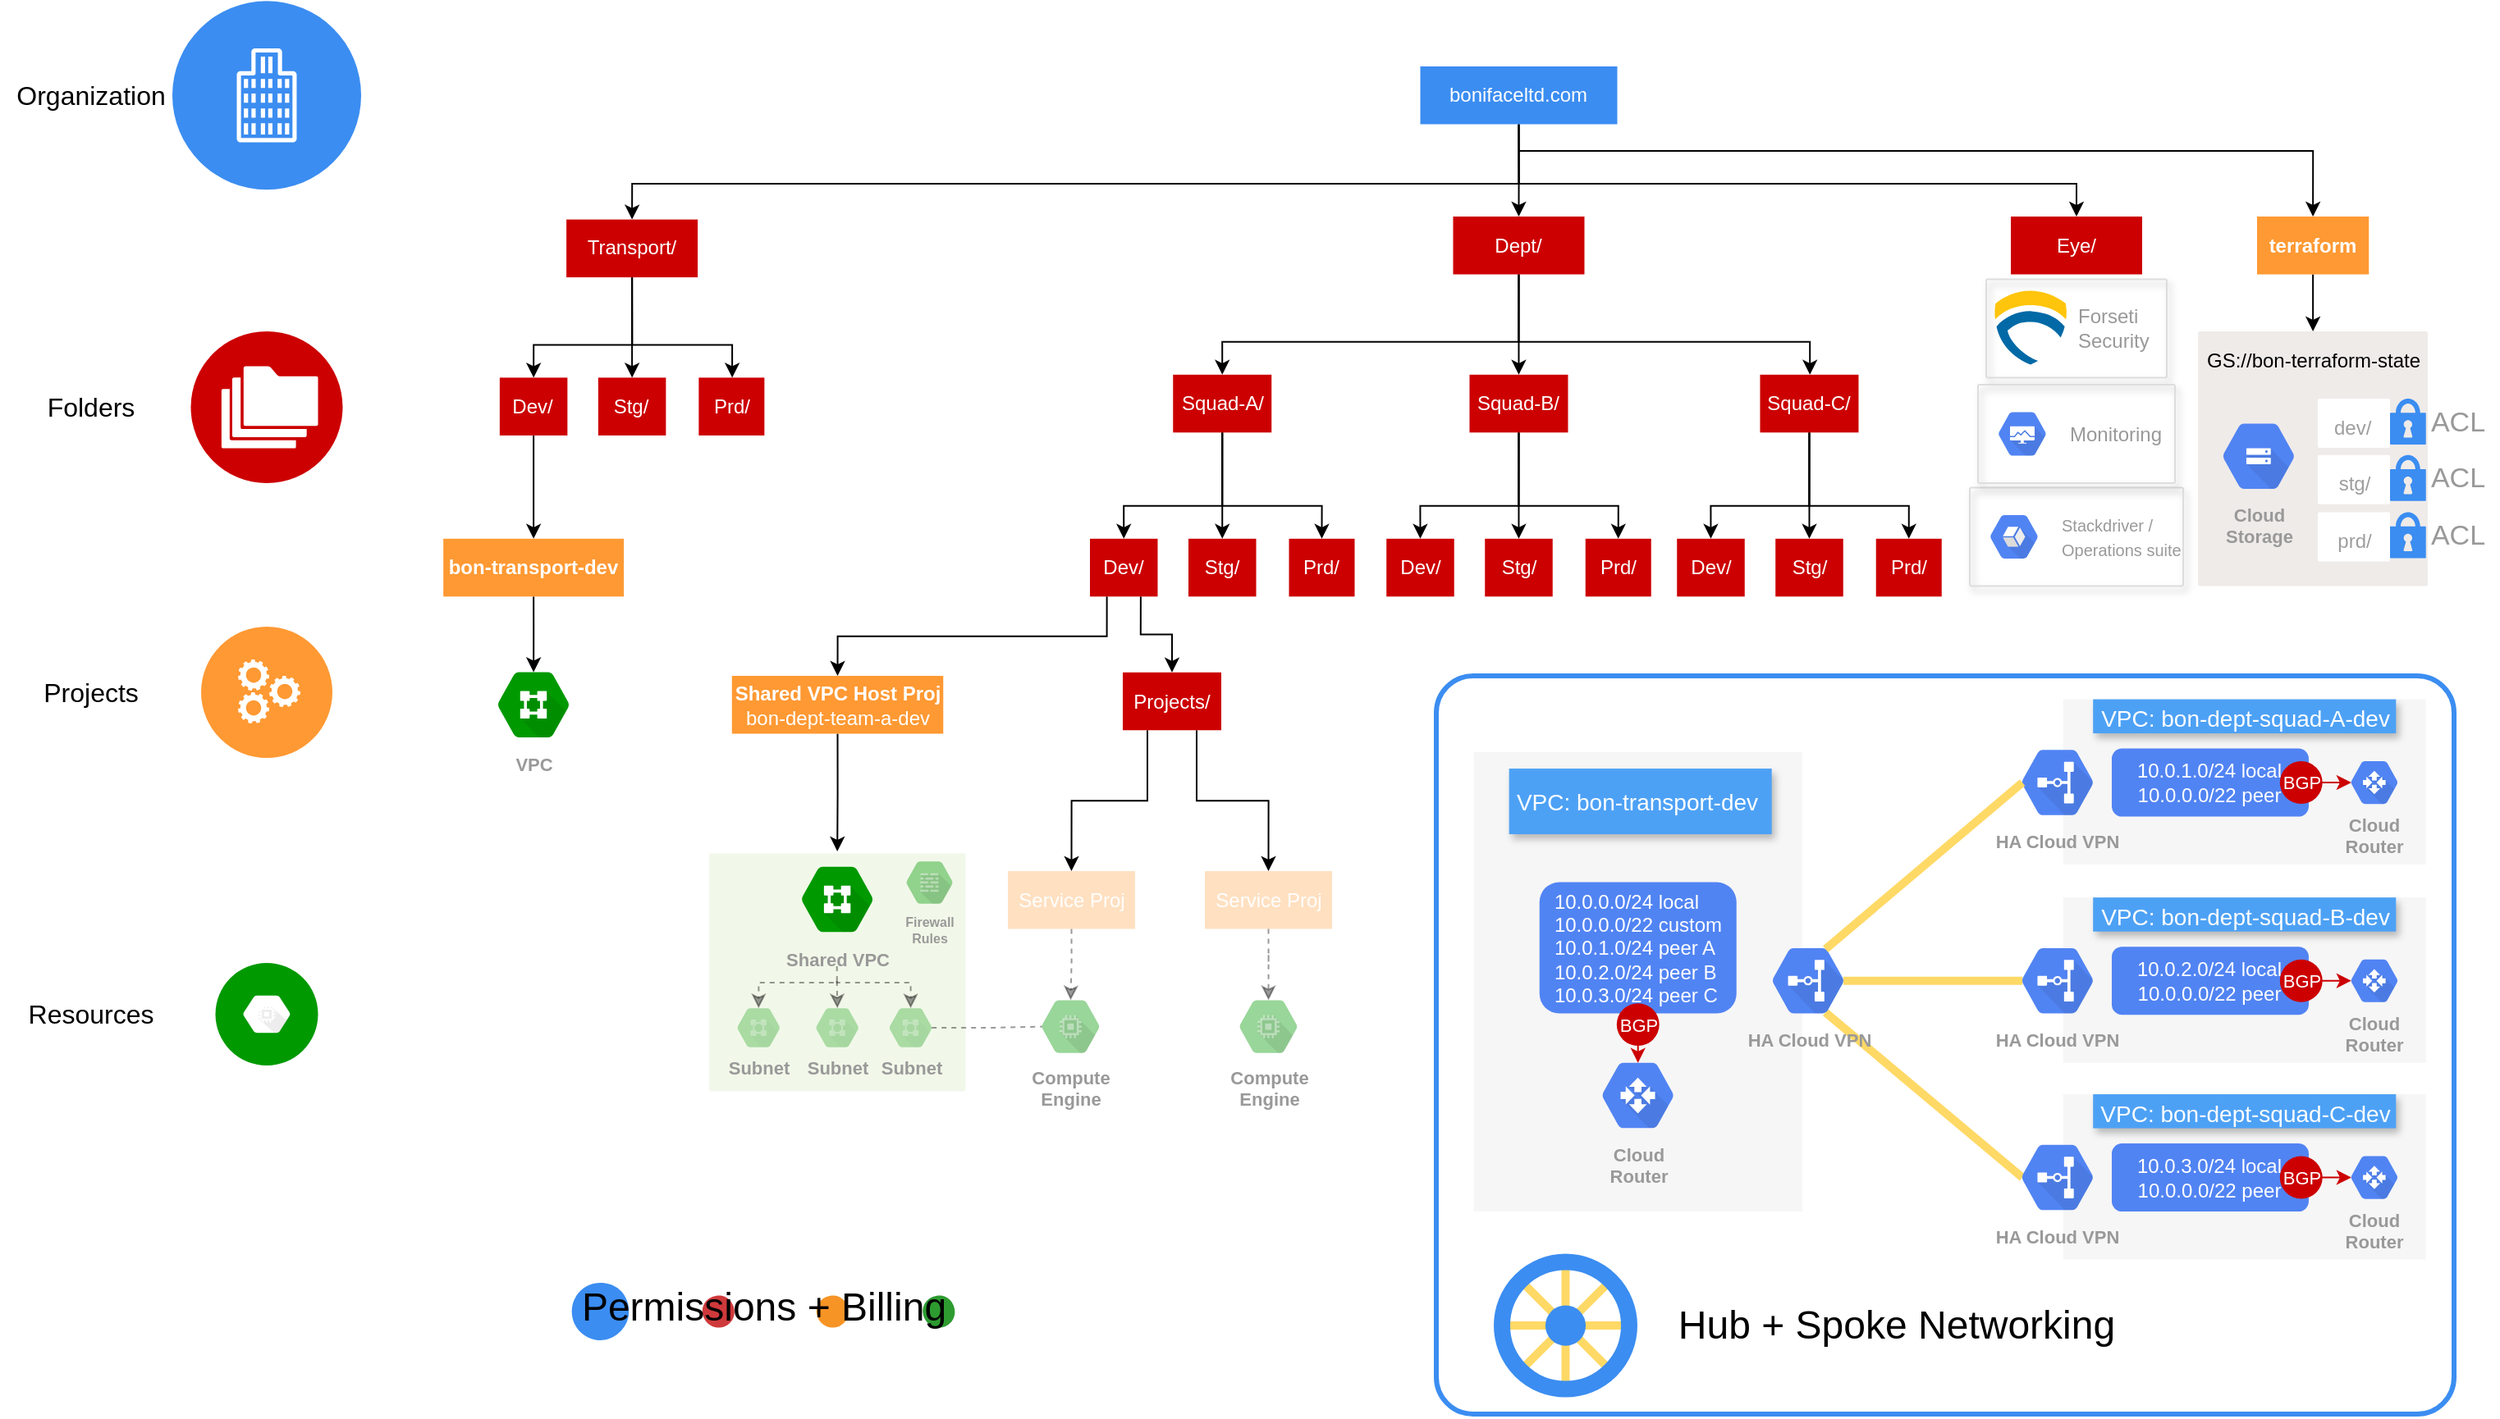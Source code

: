 <mxfile version="14.1.8" type="device"><diagram id="t97p5qLMOLUA0qNChydn" name="Page-1"><mxGraphModel dx="1558" dy="819" grid="1" gridSize="10" guides="1" tooltips="1" connect="1" arrows="1" fold="1" page="1" pageScale="1" pageWidth="827" pageHeight="1169" math="0" shadow="0"><root><mxCell id="0"/><mxCell id="1" parent="0"/><mxCell id="Z8hrF5kbdNVEq5rW-zbW-221" value="" style="rounded=1;whiteSpace=wrap;html=1;labelBackgroundColor=#ffffff;strokeColor=#3B8DF1;strokeWidth=3;fillColor=none;fontFamily=Helvetica;fontSize=11;fontColor=#FFFFFF;align=left;arcSize=5;" parent="1" vertex="1"><mxGeometry x="900" y="470" width="620" height="450" as="geometry"/></mxCell><mxCell id="Z8hrF5kbdNVEq5rW-zbW-1" value="" style="html=1;aspect=fixed;strokeColor=none;shadow=0;align=center;verticalAlign=top;shape=ellipse;fillColor=#CC0000;" parent="1" vertex="1"><mxGeometry x="141.25" y="260" width="92.5" height="92.5" as="geometry"/></mxCell><mxCell id="Z8hrF5kbdNVEq5rW-zbW-3" value="" style="html=1;aspect=fixed;strokeColor=none;shadow=0;align=center;verticalAlign=top;shape=mxgraph.gcp2.folders;fillColor=#FFFFFF;" parent="1" vertex="1"><mxGeometry x="159.93" y="281.25" width="58.82" height="50" as="geometry"/></mxCell><mxCell id="Z8hrF5kbdNVEq5rW-zbW-7" value="&lt;font style=&quot;font-size: 16px&quot;&gt;Organization&lt;/font&gt;" style="text;html=1;align=center;verticalAlign=middle;resizable=0;points=[];autosize=1;" parent="1" vertex="1"><mxGeometry x="25" y="106.1" width="110" height="20" as="geometry"/></mxCell><mxCell id="Z8hrF5kbdNVEq5rW-zbW-8" value="&lt;font style=&quot;font-size: 16px&quot;&gt;Folders&lt;/font&gt;" style="text;html=1;align=center;verticalAlign=middle;resizable=0;points=[];autosize=1;strokeWidth=4;" parent="1" vertex="1"><mxGeometry x="45" y="296.25" width="70" height="20" as="geometry"/></mxCell><mxCell id="Z8hrF5kbdNVEq5rW-zbW-10" value="&lt;font style=&quot;font-size: 16px&quot;&gt;Projects&lt;/font&gt;" style="text;html=1;align=center;verticalAlign=middle;resizable=0;points=[];autosize=1;" parent="1" vertex="1"><mxGeometry x="45" y="470" width="70" height="20" as="geometry"/></mxCell><mxCell id="Z8hrF5kbdNVEq5rW-zbW-11" value="&lt;font style=&quot;font-size: 16px&quot;&gt;Resources&lt;/font&gt;" style="text;html=1;align=center;verticalAlign=middle;resizable=0;points=[];autosize=1;" parent="1" vertex="1"><mxGeometry x="35" y="666.25" width="90" height="20" as="geometry"/></mxCell><mxCell id="Z8hrF5kbdNVEq5rW-zbW-12" value="" style="html=1;aspect=fixed;strokeColor=none;shadow=0;align=center;verticalAlign=top;fillColor=#3B8DF1;shape=ellipse" parent="1" vertex="1"><mxGeometry x="130" y="58.6" width="115" height="115" as="geometry"/></mxCell><mxCell id="Z8hrF5kbdNVEq5rW-zbW-13" value="" style="outlineConnect=0;fontColor=#232F3E;gradientColor=none;strokeColor=none;dashed=0;verticalLabelPosition=bottom;verticalAlign=top;align=center;html=1;fontSize=12;fontStyle=0;aspect=fixed;pointerEvents=1;shape=mxgraph.aws4.office_building;fillColor=#FFFFFF;strokeWidth=18;" parent="1" vertex="1"><mxGeometry x="169.13" y="87.45" width="36.73" height="57.3" as="geometry"/></mxCell><mxCell id="Z8hrF5kbdNVEq5rW-zbW-15" value="" style="html=1;aspect=fixed;strokeColor=none;shadow=0;align=center;verticalAlign=top;shape=ellipse;fillColor=#FF9933;" parent="1" vertex="1"><mxGeometry x="147.5" y="440" width="80" height="80" as="geometry"/></mxCell><mxCell id="Z8hrF5kbdNVEq5rW-zbW-16" value="" style="html=1;aspect=fixed;strokeColor=none;shadow=0;align=center;verticalAlign=top;shape=ellipse;fillColor=#009900;" parent="1" vertex="1"><mxGeometry x="156.25" y="645" width="62.5" height="62.5" as="geometry"/></mxCell><mxCell id="Z8hrF5kbdNVEq5rW-zbW-20" value="" style="group" parent="1" vertex="1" connectable="0"><mxGeometry x="170" y="460" width="38" height="39" as="geometry"/></mxCell><mxCell id="Z8hrF5kbdNVEq5rW-zbW-5" value="" style="html=1;aspect=fixed;strokeColor=none;shadow=0;align=center;verticalAlign=top;shape=mxgraph.gcp2.gear;fillColor=#FFFFFF;" parent="Z8hrF5kbdNVEq5rW-zbW-20" vertex="1"><mxGeometry width="19" height="19" as="geometry"/></mxCell><mxCell id="Z8hrF5kbdNVEq5rW-zbW-18" value="" style="html=1;aspect=fixed;strokeColor=none;shadow=0;align=center;verticalAlign=top;shape=mxgraph.gcp2.gear;fillColor=#FFFFFF;" parent="Z8hrF5kbdNVEq5rW-zbW-20" vertex="1"><mxGeometry y="20" width="19" height="19" as="geometry"/></mxCell><mxCell id="Z8hrF5kbdNVEq5rW-zbW-19" value="" style="html=1;aspect=fixed;strokeColor=none;shadow=0;align=center;verticalAlign=top;shape=mxgraph.gcp2.gear;fillColor=#FFFFFF;" parent="Z8hrF5kbdNVEq5rW-zbW-20" vertex="1"><mxGeometry x="19" y="10" width="19" height="19" as="geometry"/></mxCell><mxCell id="Z8hrF5kbdNVEq5rW-zbW-21" value="" style="html=1;strokeColor=none;verticalAlign=top;labelPosition=center;verticalLabelPosition=bottom;align=center;spacingTop=-6;fontSize=11;fontStyle=1;fontColor=#999999;shape=mxgraph.gcp2.hexIcon;prIcon=compute_engine;" parent="1" vertex="1"><mxGeometry x="165.67" y="659.5" width="43.66" height="33.5" as="geometry"/></mxCell><mxCell id="Z8hrF5kbdNVEq5rW-zbW-68" style="edgeStyle=orthogonalEdgeStyle;rounded=0;orthogonalLoop=1;jettySize=auto;html=1;exitX=0.5;exitY=1;exitDx=0;exitDy=0;entryX=0.5;entryY=0;entryDx=0;entryDy=0;" parent="1" source="Z8hrF5kbdNVEq5rW-zbW-23" target="Z8hrF5kbdNVEq5rW-zbW-25" edge="1"><mxGeometry relative="1" as="geometry"/></mxCell><mxCell id="Z8hrF5kbdNVEq5rW-zbW-69" style="edgeStyle=orthogonalEdgeStyle;rounded=0;orthogonalLoop=1;jettySize=auto;html=1;exitX=0.5;exitY=1;exitDx=0;exitDy=0;entryX=0.5;entryY=0;entryDx=0;entryDy=0;" parent="1" source="Z8hrF5kbdNVEq5rW-zbW-23" target="Z8hrF5kbdNVEq5rW-zbW-24" edge="1"><mxGeometry relative="1" as="geometry"><Array as="points"><mxPoint x="950" y="170"/><mxPoint x="410" y="170"/></Array></mxGeometry></mxCell><mxCell id="Z8hrF5kbdNVEq5rW-zbW-111" style="edgeStyle=orthogonalEdgeStyle;rounded=0;orthogonalLoop=1;jettySize=auto;html=1;exitX=0.5;exitY=1;exitDx=0;exitDy=0;endArrow=classic;endFill=1;fontSize=8;entryX=0.5;entryY=0;entryDx=0;entryDy=0;" parent="1" source="Z8hrF5kbdNVEq5rW-zbW-23" target="Z8hrF5kbdNVEq5rW-zbW-110" edge="1"><mxGeometry relative="1" as="geometry"><Array as="points"><mxPoint x="950" y="170"/><mxPoint x="1290" y="170"/></Array></mxGeometry></mxCell><mxCell id="Z8hrF5kbdNVEq5rW-zbW-23" value="&lt;font color=&quot;#ffffff&quot;&gt;bonifaceltd.com&lt;/font&gt;" style="rounded=0;whiteSpace=wrap;html=1;strokeWidth=18;strokeColor=none;fillColor=#3B8DF1;" parent="1" vertex="1"><mxGeometry x="890.25" y="98.48" width="120" height="35.25" as="geometry"/></mxCell><mxCell id="Z8hrF5kbdNVEq5rW-zbW-38" style="edgeStyle=orthogonalEdgeStyle;rounded=0;orthogonalLoop=1;jettySize=auto;html=1;exitX=0.5;exitY=1;exitDx=0;exitDy=0;entryX=0.5;entryY=0;entryDx=0;entryDy=0;" parent="1" source="Z8hrF5kbdNVEq5rW-zbW-24" target="Z8hrF5kbdNVEq5rW-zbW-28" edge="1"><mxGeometry relative="1" as="geometry"/></mxCell><mxCell id="Z8hrF5kbdNVEq5rW-zbW-39" style="edgeStyle=orthogonalEdgeStyle;rounded=0;orthogonalLoop=1;jettySize=auto;html=1;exitX=0.5;exitY=1;exitDx=0;exitDy=0;entryX=0.5;entryY=0;entryDx=0;entryDy=0;" parent="1" source="Z8hrF5kbdNVEq5rW-zbW-24" target="Z8hrF5kbdNVEq5rW-zbW-27" edge="1"><mxGeometry relative="1" as="geometry"><Array as="points"><mxPoint x="410.05" y="268.2"/><mxPoint x="350.05" y="268.2"/></Array></mxGeometry></mxCell><mxCell id="Z8hrF5kbdNVEq5rW-zbW-40" style="edgeStyle=orthogonalEdgeStyle;rounded=0;orthogonalLoop=1;jettySize=auto;html=1;exitX=0.5;exitY=1;exitDx=0;exitDy=0;" parent="1" source="Z8hrF5kbdNVEq5rW-zbW-24" target="Z8hrF5kbdNVEq5rW-zbW-29" edge="1"><mxGeometry relative="1" as="geometry"><Array as="points"><mxPoint x="410.05" y="268.2"/><mxPoint x="471.05" y="268.2"/></Array></mxGeometry></mxCell><mxCell id="Z8hrF5kbdNVEq5rW-zbW-24" value="&lt;font color=&quot;#ffffff&quot;&gt;Transport/&lt;/font&gt;" style="rounded=0;whiteSpace=wrap;html=1;strokeWidth=18;strokeColor=none;fillColor=#CC0000;" parent="1" vertex="1"><mxGeometry x="370.05" y="191.8" width="80" height="35.25" as="geometry"/></mxCell><mxCell id="Z8hrF5kbdNVEq5rW-zbW-65" style="edgeStyle=orthogonalEdgeStyle;rounded=0;orthogonalLoop=1;jettySize=auto;html=1;exitX=0.5;exitY=1;exitDx=0;exitDy=0;entryX=0.5;entryY=0;entryDx=0;entryDy=0;" parent="1" source="Z8hrF5kbdNVEq5rW-zbW-25" target="Z8hrF5kbdNVEq5rW-zbW-54" edge="1"><mxGeometry relative="1" as="geometry"/></mxCell><mxCell id="Z8hrF5kbdNVEq5rW-zbW-66" style="edgeStyle=orthogonalEdgeStyle;rounded=0;orthogonalLoop=1;jettySize=auto;html=1;exitX=0.5;exitY=1;exitDx=0;exitDy=0;entryX=0.5;entryY=0;entryDx=0;entryDy=0;" parent="1" source="Z8hrF5kbdNVEq5rW-zbW-25" target="Z8hrF5kbdNVEq5rW-zbW-31" edge="1"><mxGeometry relative="1" as="geometry"><Array as="points"><mxPoint x="950.62" y="266.4"/><mxPoint x="769.62" y="266.4"/></Array></mxGeometry></mxCell><mxCell id="Z8hrF5kbdNVEq5rW-zbW-67" style="edgeStyle=orthogonalEdgeStyle;rounded=0;orthogonalLoop=1;jettySize=auto;html=1;exitX=0.5;exitY=1;exitDx=0;exitDy=0;" parent="1" source="Z8hrF5kbdNVEq5rW-zbW-25" target="Z8hrF5kbdNVEq5rW-zbW-61" edge="1"><mxGeometry relative="1" as="geometry"><Array as="points"><mxPoint x="950.62" y="266.4"/><mxPoint x="1127.62" y="266.4"/></Array></mxGeometry></mxCell><mxCell id="Z8hrF5kbdNVEq5rW-zbW-25" value="&lt;font color=&quot;#ffffff&quot;&gt;Dept/&lt;/font&gt;" style="rounded=0;whiteSpace=wrap;html=1;strokeWidth=18;strokeColor=none;fillColor=#CC0000;" parent="1" vertex="1"><mxGeometry x="910.24" y="190.0" width="80" height="35.25" as="geometry"/></mxCell><mxCell id="Z8hrF5kbdNVEq5rW-zbW-109" style="edgeStyle=orthogonalEdgeStyle;rounded=0;orthogonalLoop=1;jettySize=auto;html=1;exitX=0.5;exitY=1;exitDx=0;exitDy=0;entryX=0.5;entryY=0;entryDx=0;entryDy=0;endArrow=classic;endFill=1;fontSize=8;" parent="1" source="Z8hrF5kbdNVEq5rW-zbW-27" target="Z8hrF5kbdNVEq5rW-zbW-108" edge="1"><mxGeometry relative="1" as="geometry"/></mxCell><mxCell id="Z8hrF5kbdNVEq5rW-zbW-27" value="&lt;font color=&quot;#ffffff&quot;&gt;Dev/&lt;/font&gt;" style="rounded=0;whiteSpace=wrap;html=1;strokeWidth=18;strokeColor=none;fillColor=#CC0000;" parent="1" vertex="1"><mxGeometry x="329.43" y="288.2" width="41.25" height="35.25" as="geometry"/></mxCell><mxCell id="Z8hrF5kbdNVEq5rW-zbW-28" value="&lt;font color=&quot;#ffffff&quot;&gt;Stg/&lt;/font&gt;" style="rounded=0;whiteSpace=wrap;html=1;strokeWidth=18;strokeColor=none;fillColor=#CC0000;" parent="1" vertex="1"><mxGeometry x="389.43" y="288.2" width="41.25" height="35.25" as="geometry"/></mxCell><mxCell id="Z8hrF5kbdNVEq5rW-zbW-29" value="&lt;font color=&quot;#ffffff&quot;&gt;Prd/&lt;/font&gt;" style="rounded=0;whiteSpace=wrap;html=1;strokeWidth=18;strokeColor=none;fillColor=#CC0000;" parent="1" vertex="1"><mxGeometry x="450.68" y="288.2" width="40" height="35.25" as="geometry"/></mxCell><mxCell id="Z8hrF5kbdNVEq5rW-zbW-41" style="edgeStyle=orthogonalEdgeStyle;rounded=0;orthogonalLoop=1;jettySize=auto;html=1;exitX=0.5;exitY=1;exitDx=0;exitDy=0;entryX=0.5;entryY=0;entryDx=0;entryDy=0;" parent="1" source="Z8hrF5kbdNVEq5rW-zbW-31" target="Z8hrF5kbdNVEq5rW-zbW-35" edge="1"><mxGeometry relative="1" as="geometry"/></mxCell><mxCell id="Z8hrF5kbdNVEq5rW-zbW-42" style="edgeStyle=orthogonalEdgeStyle;rounded=0;orthogonalLoop=1;jettySize=auto;html=1;exitX=0.5;exitY=1;exitDx=0;exitDy=0;entryX=0.5;entryY=0;entryDx=0;entryDy=0;" parent="1" source="Z8hrF5kbdNVEq5rW-zbW-31" target="Z8hrF5kbdNVEq5rW-zbW-34" edge="1"><mxGeometry relative="1" as="geometry"><Array as="points"><mxPoint x="769.62" y="366.4"/><mxPoint x="709.62" y="366.4"/></Array></mxGeometry></mxCell><mxCell id="Z8hrF5kbdNVEq5rW-zbW-43" style="edgeStyle=orthogonalEdgeStyle;rounded=0;orthogonalLoop=1;jettySize=auto;html=1;exitX=0.5;exitY=1;exitDx=0;exitDy=0;entryX=0.5;entryY=0;entryDx=0;entryDy=0;" parent="1" source="Z8hrF5kbdNVEq5rW-zbW-31" target="Z8hrF5kbdNVEq5rW-zbW-36" edge="1"><mxGeometry relative="1" as="geometry"><Array as="points"><mxPoint x="769.62" y="366.4"/><mxPoint x="830.62" y="366.4"/></Array></mxGeometry></mxCell><mxCell id="Z8hrF5kbdNVEq5rW-zbW-31" value="&lt;font color=&quot;#ffffff&quot;&gt;Squad-A/&lt;/font&gt;" style="rounded=0;whiteSpace=wrap;html=1;strokeWidth=18;strokeColor=none;fillColor=#CC0000;" parent="1" vertex="1"><mxGeometry x="739.62" y="286.4" width="60" height="35.25" as="geometry"/></mxCell><mxCell id="Z8hrF5kbdNVEq5rW-zbW-74" style="edgeStyle=orthogonalEdgeStyle;rounded=0;orthogonalLoop=1;jettySize=auto;html=1;exitX=0.25;exitY=1;exitDx=0;exitDy=0;entryX=0.5;entryY=0;entryDx=0;entryDy=0;" parent="1" source="Z8hrF5kbdNVEq5rW-zbW-34" target="Z8hrF5kbdNVEq5rW-zbW-72" edge="1"><mxGeometry relative="1" as="geometry"/></mxCell><mxCell id="Z8hrF5kbdNVEq5rW-zbW-76" style="edgeStyle=orthogonalEdgeStyle;rounded=0;orthogonalLoop=1;jettySize=auto;html=1;exitX=0.75;exitY=1;exitDx=0;exitDy=0;entryX=0.5;entryY=0;entryDx=0;entryDy=0;" parent="1" source="Z8hrF5kbdNVEq5rW-zbW-34" target="Z8hrF5kbdNVEq5rW-zbW-71" edge="1"><mxGeometry relative="1" as="geometry"/></mxCell><mxCell id="Z8hrF5kbdNVEq5rW-zbW-34" value="&lt;font color=&quot;#ffffff&quot;&gt;Dev/&lt;/font&gt;" style="rounded=0;whiteSpace=wrap;html=1;strokeWidth=18;strokeColor=none;fillColor=#CC0000;" parent="1" vertex="1"><mxGeometry x="689" y="386.4" width="41.25" height="35.25" as="geometry"/></mxCell><mxCell id="Z8hrF5kbdNVEq5rW-zbW-35" value="&lt;font color=&quot;#ffffff&quot;&gt;Stg/&lt;/font&gt;" style="rounded=0;whiteSpace=wrap;html=1;strokeWidth=18;strokeColor=none;fillColor=#CC0000;" parent="1" vertex="1"><mxGeometry x="749" y="386.4" width="41.25" height="35.25" as="geometry"/></mxCell><mxCell id="Z8hrF5kbdNVEq5rW-zbW-36" value="&lt;font color=&quot;#ffffff&quot;&gt;Prd/&lt;/font&gt;" style="rounded=0;whiteSpace=wrap;html=1;strokeWidth=18;strokeColor=none;fillColor=#CC0000;" parent="1" vertex="1"><mxGeometry x="810.25" y="386.4" width="40" height="35.25" as="geometry"/></mxCell><mxCell id="Z8hrF5kbdNVEq5rW-zbW-51" style="edgeStyle=orthogonalEdgeStyle;rounded=0;orthogonalLoop=1;jettySize=auto;html=1;exitX=0.5;exitY=1;exitDx=0;exitDy=0;entryX=0.5;entryY=0;entryDx=0;entryDy=0;" parent="1" source="Z8hrF5kbdNVEq5rW-zbW-54" target="Z8hrF5kbdNVEq5rW-zbW-56" edge="1"><mxGeometry relative="1" as="geometry"/></mxCell><mxCell id="Z8hrF5kbdNVEq5rW-zbW-52" style="edgeStyle=orthogonalEdgeStyle;rounded=0;orthogonalLoop=1;jettySize=auto;html=1;exitX=0.5;exitY=1;exitDx=0;exitDy=0;entryX=0.5;entryY=0;entryDx=0;entryDy=0;" parent="1" source="Z8hrF5kbdNVEq5rW-zbW-54" target="Z8hrF5kbdNVEq5rW-zbW-55" edge="1"><mxGeometry relative="1" as="geometry"><Array as="points"><mxPoint x="950.24" y="366.4"/><mxPoint x="890.24" y="366.4"/></Array></mxGeometry></mxCell><mxCell id="Z8hrF5kbdNVEq5rW-zbW-53" style="edgeStyle=orthogonalEdgeStyle;rounded=0;orthogonalLoop=1;jettySize=auto;html=1;exitX=0.5;exitY=1;exitDx=0;exitDy=0;entryX=0.5;entryY=0;entryDx=0;entryDy=0;" parent="1" source="Z8hrF5kbdNVEq5rW-zbW-54" target="Z8hrF5kbdNVEq5rW-zbW-57" edge="1"><mxGeometry relative="1" as="geometry"><Array as="points"><mxPoint x="950.24" y="366.4"/><mxPoint x="1011.24" y="366.4"/></Array></mxGeometry></mxCell><mxCell id="Z8hrF5kbdNVEq5rW-zbW-54" value="&lt;font color=&quot;#ffffff&quot;&gt;Squad-B/&lt;/font&gt;" style="rounded=0;whiteSpace=wrap;html=1;strokeWidth=18;strokeColor=none;fillColor=#CC0000;" parent="1" vertex="1"><mxGeometry x="920.24" y="286.4" width="60" height="35.25" as="geometry"/></mxCell><mxCell id="Z8hrF5kbdNVEq5rW-zbW-55" value="&lt;font color=&quot;#ffffff&quot;&gt;Dev/&lt;/font&gt;" style="rounded=0;whiteSpace=wrap;html=1;strokeWidth=18;strokeColor=none;fillColor=#CC0000;" parent="1" vertex="1"><mxGeometry x="869.62" y="386.4" width="41.25" height="35.25" as="geometry"/></mxCell><mxCell id="Z8hrF5kbdNVEq5rW-zbW-56" value="&lt;font color=&quot;#ffffff&quot;&gt;Stg/&lt;/font&gt;" style="rounded=0;whiteSpace=wrap;html=1;strokeWidth=18;strokeColor=none;fillColor=#CC0000;" parent="1" vertex="1"><mxGeometry x="929.62" y="386.4" width="41.25" height="35.25" as="geometry"/></mxCell><mxCell id="Z8hrF5kbdNVEq5rW-zbW-57" value="&lt;font color=&quot;#ffffff&quot;&gt;Prd/&lt;/font&gt;" style="rounded=0;whiteSpace=wrap;html=1;strokeWidth=18;strokeColor=none;fillColor=#CC0000;" parent="1" vertex="1"><mxGeometry x="990.87" y="386.4" width="40" height="35.25" as="geometry"/></mxCell><mxCell id="Z8hrF5kbdNVEq5rW-zbW-58" style="edgeStyle=orthogonalEdgeStyle;rounded=0;orthogonalLoop=1;jettySize=auto;html=1;exitX=0.5;exitY=1;exitDx=0;exitDy=0;entryX=0.5;entryY=0;entryDx=0;entryDy=0;" parent="1" source="Z8hrF5kbdNVEq5rW-zbW-61" target="Z8hrF5kbdNVEq5rW-zbW-63" edge="1"><mxGeometry relative="1" as="geometry"/></mxCell><mxCell id="Z8hrF5kbdNVEq5rW-zbW-59" style="edgeStyle=orthogonalEdgeStyle;rounded=0;orthogonalLoop=1;jettySize=auto;html=1;exitX=0.5;exitY=1;exitDx=0;exitDy=0;entryX=0.5;entryY=0;entryDx=0;entryDy=0;" parent="1" source="Z8hrF5kbdNVEq5rW-zbW-61" target="Z8hrF5kbdNVEq5rW-zbW-62" edge="1"><mxGeometry relative="1" as="geometry"><Array as="points"><mxPoint x="1127.24" y="366.4"/><mxPoint x="1067.24" y="366.4"/></Array></mxGeometry></mxCell><mxCell id="Z8hrF5kbdNVEq5rW-zbW-60" style="edgeStyle=orthogonalEdgeStyle;rounded=0;orthogonalLoop=1;jettySize=auto;html=1;exitX=0.5;exitY=1;exitDx=0;exitDy=0;entryX=0.5;entryY=0;entryDx=0;entryDy=0;" parent="1" source="Z8hrF5kbdNVEq5rW-zbW-61" target="Z8hrF5kbdNVEq5rW-zbW-64" edge="1"><mxGeometry relative="1" as="geometry"><Array as="points"><mxPoint x="1127.24" y="366.4"/><mxPoint x="1188.24" y="366.4"/></Array></mxGeometry></mxCell><mxCell id="Z8hrF5kbdNVEq5rW-zbW-61" value="&lt;font color=&quot;#ffffff&quot;&gt;Squad-C/&lt;/font&gt;" style="rounded=0;whiteSpace=wrap;html=1;strokeWidth=18;strokeColor=none;fillColor=#CC0000;" parent="1" vertex="1"><mxGeometry x="1097.24" y="286.4" width="60" height="35.25" as="geometry"/></mxCell><mxCell id="Z8hrF5kbdNVEq5rW-zbW-62" value="&lt;font color=&quot;#ffffff&quot;&gt;Dev/&lt;/font&gt;" style="rounded=0;whiteSpace=wrap;html=1;strokeWidth=18;strokeColor=none;fillColor=#CC0000;" parent="1" vertex="1"><mxGeometry x="1046.62" y="386.4" width="41.25" height="35.25" as="geometry"/></mxCell><mxCell id="Z8hrF5kbdNVEq5rW-zbW-63" value="&lt;font color=&quot;#ffffff&quot;&gt;Stg/&lt;/font&gt;" style="rounded=0;whiteSpace=wrap;html=1;strokeWidth=18;strokeColor=none;fillColor=#CC0000;" parent="1" vertex="1"><mxGeometry x="1106.62" y="386.4" width="41.25" height="35.25" as="geometry"/></mxCell><mxCell id="Z8hrF5kbdNVEq5rW-zbW-64" value="&lt;font color=&quot;#ffffff&quot;&gt;Prd/&lt;/font&gt;" style="rounded=0;whiteSpace=wrap;html=1;strokeWidth=18;strokeColor=none;fillColor=#CC0000;" parent="1" vertex="1"><mxGeometry x="1167.87" y="386.4" width="40" height="35.25" as="geometry"/></mxCell><mxCell id="Z8hrF5kbdNVEq5rW-zbW-79" style="edgeStyle=orthogonalEdgeStyle;rounded=0;orthogonalLoop=1;jettySize=auto;html=1;exitX=0.25;exitY=1;exitDx=0;exitDy=0;entryX=0.5;entryY=0;entryDx=0;entryDy=0;" parent="1" source="Z8hrF5kbdNVEq5rW-zbW-71" target="Z8hrF5kbdNVEq5rW-zbW-77" edge="1"><mxGeometry relative="1" as="geometry"/></mxCell><mxCell id="Z8hrF5kbdNVEq5rW-zbW-80" style="edgeStyle=orthogonalEdgeStyle;rounded=0;orthogonalLoop=1;jettySize=auto;html=1;exitX=0.75;exitY=1;exitDx=0;exitDy=0;entryX=0.5;entryY=0;entryDx=0;entryDy=0;" parent="1" source="Z8hrF5kbdNVEq5rW-zbW-71" target="Z8hrF5kbdNVEq5rW-zbW-78" edge="1"><mxGeometry relative="1" as="geometry"/></mxCell><mxCell id="Z8hrF5kbdNVEq5rW-zbW-71" value="&lt;font color=&quot;#ffffff&quot;&gt;Projects/&lt;/font&gt;" style="rounded=0;whiteSpace=wrap;html=1;strokeWidth=18;strokeColor=none;fillColor=#CC0000;" parent="1" vertex="1"><mxGeometry x="709" y="467.88" width="60" height="35.25" as="geometry"/></mxCell><mxCell id="Z8hrF5kbdNVEq5rW-zbW-94" style="edgeStyle=orthogonalEdgeStyle;rounded=0;orthogonalLoop=1;jettySize=auto;html=1;exitX=0.5;exitY=1;exitDx=0;exitDy=0;" parent="1" source="Z8hrF5kbdNVEq5rW-zbW-72" target="Z8hrF5kbdNVEq5rW-zbW-82" edge="1"><mxGeometry relative="1" as="geometry"><mxPoint x="535" y="550" as="targetPoint"/></mxGeometry></mxCell><mxCell id="Z8hrF5kbdNVEq5rW-zbW-72" value="&lt;font color=&quot;#ffffff&quot;&gt;&lt;b&gt;Shared VPC Host Proj&lt;br&gt;&lt;/b&gt;bon-dept-team-a-dev&lt;/font&gt;" style="rounded=0;whiteSpace=wrap;html=1;strokeWidth=18;strokeColor=none;fillColor=#FF9933;" parent="1" vertex="1"><mxGeometry x="470.88" y="470" width="128.75" height="35.25" as="geometry"/></mxCell><mxCell id="Z8hrF5kbdNVEq5rW-zbW-104" style="edgeStyle=orthogonalEdgeStyle;rounded=0;orthogonalLoop=1;jettySize=auto;html=1;exitX=0.5;exitY=1;exitDx=0;exitDy=0;entryX=0.5;entryY=0.16;entryDx=0;entryDy=0;entryPerimeter=0;fontSize=8;opacity=40;dashed=1;" parent="1" source="Z8hrF5kbdNVEq5rW-zbW-77" target="Z8hrF5kbdNVEq5rW-zbW-102" edge="1"><mxGeometry relative="1" as="geometry"/></mxCell><mxCell id="Z8hrF5kbdNVEq5rW-zbW-77" value="&lt;font color=&quot;#ffffff&quot;&gt;Service Proj&lt;br&gt;&lt;/font&gt;" style="rounded=0;whiteSpace=wrap;html=1;strokeWidth=18;strokeColor=none;fillColor=#FF9933;fillOpacity=30;" parent="1" vertex="1"><mxGeometry x="639" y="589" width="77.5" height="35.25" as="geometry"/></mxCell><mxCell id="Z8hrF5kbdNVEq5rW-zbW-106" style="edgeStyle=orthogonalEdgeStyle;rounded=0;orthogonalLoop=1;jettySize=auto;html=1;exitX=0.5;exitY=1;exitDx=0;exitDy=0;entryX=0.5;entryY=0.16;entryDx=0;entryDy=0;entryPerimeter=0;endArrow=classic;endFill=1;fontSize=8;opacity=40;dashed=1;" parent="1" source="Z8hrF5kbdNVEq5rW-zbW-78" target="Z8hrF5kbdNVEq5rW-zbW-105" edge="1"><mxGeometry relative="1" as="geometry"/></mxCell><mxCell id="Z8hrF5kbdNVEq5rW-zbW-78" value="&lt;font color=&quot;#ffffff&quot;&gt;Service Proj&lt;/font&gt;" style="rounded=0;whiteSpace=wrap;html=1;strokeWidth=18;strokeColor=none;fillColor=#FF9933;fillOpacity=30;" parent="1" vertex="1"><mxGeometry x="759" y="589" width="77.5" height="35.25" as="geometry"/></mxCell><mxCell id="Z8hrF5kbdNVEq5rW-zbW-101" value="" style="group;fontStyle=4" parent="1" vertex="1" connectable="0"><mxGeometry x="457" y="577" width="156.24" height="146.25" as="geometry"/></mxCell><mxCell id="Z8hrF5kbdNVEq5rW-zbW-91" value="&lt;span style=&quot;color: rgba(0 , 0 , 0 , 0) ; font-family: monospace ; font-size: 0px&quot;&gt;%3CmxGraphModel%3E%3Croot%3E%3CmxCell%20id%3D%220%22%2F%3E%3CmxCell%20id%3D%221%22%20parent%3D%220%22%2F%3E%3CmxCell%20id%3D%222%22%20value%3D%22Cloud%26%2310%3BRouter%22%20style%3D%22html%3D1%3BstrokeColor%3Dnone%3BverticalAlign%3Dtop%3BlabelPosition%3Dcenter%3BverticalLabelPosition%3Dbottom%3Balign%3Dcenter%3BspacingTop%3D-6%3BfontSize%3D8%3BfontStyle%3D1%3BfontColor%3D%23999999%3Bshape%3Dmxgraph.gcp2.hexIcon%3BprIcon%3Dcloud_router%3BfontFamily%3DHelvetica%3BfillColor%3D%23009900%3B%22%20vertex%3D%221%22%20parent%3D%221%22%3E%3CmxGeometry%20x%3D%22456%22%20y%3D%22578.25%22%20width%3D%2246.12%22%20height%3D%2240.88%22%20as%3D%22geometry%22%2F%3E%3C%2FmxCell%3E%3C%2Froot%3E%3C%2FmxGraphModel%3E&lt;/span&gt;&lt;span style=&quot;color: rgba(0 , 0 , 0 , 0) ; font-family: monospace ; font-size: 0px&quot;&gt;%3CmxGraphModel%3E%3Croot%3E%3CmxCell%20id%3D%220%22%2F%3E%3CmxCell%20id%3D%221%22%20parent%3D%220%22%2F%3E%3CmxCell%20id%3D%222%22%20value%3D%22Cloud%26%2310%3BRouter%22%20style%3D%22html%3D1%3BstrokeColor%3Dnone%3BverticalAlign%3Dtop%3BlabelPosition%3Dcenter%3BverticalLabelPosition%3Dbottom%3Balign%3Dcenter%3BspacingTop%3D-6%3BfontSize%3D8%3BfontStyle%3D1%3BfontColor%3D%23999999%3Bshape%3Dmxgraph.gcp2.hexIcon%3BprIcon%3Dcloud_router%3BfontFamily%3DHelvetica%3BfillColor%3D%23009900%3B%22%20vertex%3D%221%22%20parent%3D%221%22%3E%3CmxGeometry%20x%3D%22456%22%20y%3D%22578.25%22%20width%3D%2246.12%22%20height%3D%2240.88%22%20as%3D%22geometry%22%2F%3E%3C%2FmxCell%3E%3C%2Froot%3E%3C%2FmxGraphModel%3E&lt;/span&gt;" style="points=[[0,0,0],[0.25,0,0],[0.5,0,0],[0.75,0,0],[1,0,0],[1,0.25,0],[1,0.5,0],[1,0.75,0],[1,1,0],[0.75,1,0],[0.5,1,0],[0.25,1,0],[0,1,0],[0,0.75,0],[0,0.5,0],[0,0.25,0]];rounded=1;absoluteArcSize=1;arcSize=2;html=1;strokeColor=none;gradientColor=none;shadow=0;dashed=0;fontSize=12;fontColor=#9E9E9E;align=left;verticalAlign=top;spacing=10;spacingTop=-4;fillColor=#F1F8E9;fontStyle=0;container=0;" parent="Z8hrF5kbdNVEq5rW-zbW-101" vertex="1"><mxGeometry y="1.25" width="156.24" height="145" as="geometry"/></mxCell><mxCell id="Z8hrF5kbdNVEq5rW-zbW-88" style="edgeStyle=orthogonalEdgeStyle;rounded=0;orthogonalLoop=1;jettySize=auto;html=1;entryX=0.5;entryY=0.16;entryDx=0;entryDy=0;entryPerimeter=0;opacity=40;fontStyle=0;dashed=1;" parent="Z8hrF5kbdNVEq5rW-zbW-101" target="Z8hrF5kbdNVEq5rW-zbW-85" edge="1"><mxGeometry as="geometry"><mxPoint x="77.86" y="70" as="sourcePoint"/><Array as="points"><mxPoint x="77.86" y="80"/><mxPoint x="29.86" y="80"/></Array></mxGeometry></mxCell><mxCell id="Z8hrF5kbdNVEq5rW-zbW-89" style="edgeStyle=orthogonalEdgeStyle;rounded=0;orthogonalLoop=1;jettySize=auto;html=1;entryX=0.5;entryY=0.16;entryDx=0;entryDy=0;entryPerimeter=0;opacity=40;fontStyle=0;dashed=1;" parent="Z8hrF5kbdNVEq5rW-zbW-101" target="Z8hrF5kbdNVEq5rW-zbW-86" edge="1"><mxGeometry as="geometry"><mxPoint x="77.86" y="79" as="sourcePoint"/></mxGeometry></mxCell><mxCell id="Z8hrF5kbdNVEq5rW-zbW-90" style="edgeStyle=orthogonalEdgeStyle;rounded=0;orthogonalLoop=1;jettySize=auto;html=1;entryX=0.5;entryY=0.16;entryDx=0;entryDy=0;entryPerimeter=0;opacity=40;fontStyle=0;dashed=1;" parent="Z8hrF5kbdNVEq5rW-zbW-101" target="Z8hrF5kbdNVEq5rW-zbW-87" edge="1"><mxGeometry as="geometry"><mxPoint x="77.86" y="79" as="sourcePoint"/><Array as="points"><mxPoint x="78" y="80"/><mxPoint x="123" y="80"/></Array></mxGeometry></mxCell><mxCell id="Z8hrF5kbdNVEq5rW-zbW-82" value="Shared VPC" style="html=1;strokeColor=none;verticalAlign=top;labelPosition=center;verticalLabelPosition=bottom;align=center;spacingTop=-6;fontSize=11;fontStyle=1;fontColor=#999999;shape=mxgraph.gcp2.hexIcon;prIcon=virtual_private_cloud;fillColor=#009900;container=0;" parent="Z8hrF5kbdNVEq5rW-zbW-101" vertex="1"><mxGeometry x="45.12" width="66" height="58.5" as="geometry"/></mxCell><mxCell id="Z8hrF5kbdNVEq5rW-zbW-85" value="Subnet" style="html=1;strokeColor=none;verticalAlign=top;labelPosition=center;verticalLabelPosition=bottom;align=center;spacingTop=-6;fontSize=11;fontStyle=1;fontColor=#999999;shape=mxgraph.gcp2.hexIcon;prIcon=virtual_private_cloud;fillColor=#009900;fillOpacity=30;container=0;" parent="Z8hrF5kbdNVEq5rW-zbW-101" vertex="1"><mxGeometry x="10.48" y="90.09" width="39.38" height="34.91" as="geometry"/></mxCell><mxCell id="Z8hrF5kbdNVEq5rW-zbW-86" value="Subnet" style="html=1;strokeColor=none;verticalAlign=top;labelPosition=center;verticalLabelPosition=bottom;align=center;spacingTop=-6;fontSize=11;fontStyle=1;fontColor=#999999;shape=mxgraph.gcp2.hexIcon;prIcon=virtual_private_cloud;fillColor=#009900;fillOpacity=30;container=0;" parent="Z8hrF5kbdNVEq5rW-zbW-101" vertex="1"><mxGeometry x="58.43" y="90.09" width="39.38" height="34.91" as="geometry"/></mxCell><mxCell id="Z8hrF5kbdNVEq5rW-zbW-87" value="Subnet" style="html=1;strokeColor=none;verticalAlign=top;labelPosition=center;verticalLabelPosition=bottom;align=center;spacingTop=-6;fontSize=11;fontStyle=1;fontColor=#999999;shape=mxgraph.gcp2.hexIcon;prIcon=virtual_private_cloud;fillColor=#009900;fillOpacity=30;container=0;" parent="Z8hrF5kbdNVEq5rW-zbW-101" vertex="1"><mxGeometry x="103.11" y="90.09" width="39.38" height="34.91" as="geometry"/></mxCell><mxCell id="Z8hrF5kbdNVEq5rW-zbW-100" value="Firewall&lt;br style=&quot;font-size: 8px;&quot;&gt;Rules" style="html=1;strokeColor=none;verticalAlign=top;labelPosition=center;verticalLabelPosition=bottom;align=center;spacingTop=-6;fontSize=8;fontStyle=1;fontColor=#999999;shape=mxgraph.gcp2.hexIcon;prIcon=cloud_firewall_rules;fillColor=#009900;opacity=40;container=0;" parent="Z8hrF5kbdNVEq5rW-zbW-101" vertex="1"><mxGeometry x="112.86" width="42.87" height="38" as="geometry"/></mxCell><mxCell id="Z8hrF5kbdNVEq5rW-zbW-102" value="Compute&#10;Engine" style="html=1;strokeColor=none;verticalAlign=top;labelPosition=center;verticalLabelPosition=bottom;align=center;spacingTop=-6;fontSize=11;fontStyle=1;fontColor=#999999;shape=mxgraph.gcp2.hexIcon;prIcon=compute_engine;opacity=40;fillColor=#009900;" parent="1" vertex="1"><mxGeometry x="650.5" y="660.12" width="53.45" height="47.38" as="geometry"/></mxCell><mxCell id="Z8hrF5kbdNVEq5rW-zbW-103" style="edgeStyle=orthogonalEdgeStyle;rounded=0;orthogonalLoop=1;jettySize=auto;html=1;entryX=0.175;entryY=0.5;entryDx=0;entryDy=0;entryPerimeter=0;fontSize=8;opacity=40;endArrow=none;endFill=0;exitX=0.825;exitY=0.5;exitDx=0;exitDy=0;exitPerimeter=0;fontStyle=4;dashed=1;" parent="1" source="Z8hrF5kbdNVEq5rW-zbW-87" target="Z8hrF5kbdNVEq5rW-zbW-102" edge="1"><mxGeometry relative="1" as="geometry"><mxPoint x="579" y="690" as="sourcePoint"/><Array as="points"><mxPoint x="629" y="685"/></Array></mxGeometry></mxCell><mxCell id="Z8hrF5kbdNVEq5rW-zbW-105" value="Compute&#10;Engine" style="html=1;strokeColor=none;verticalAlign=top;labelPosition=center;verticalLabelPosition=bottom;align=center;spacingTop=-6;fontSize=11;fontStyle=1;fontColor=#999999;shape=mxgraph.gcp2.hexIcon;prIcon=compute_engine;opacity=40;fillColor=#009900;" parent="1" vertex="1"><mxGeometry x="771.03" y="660.12" width="53.45" height="47.38" as="geometry"/></mxCell><mxCell id="Z8hrF5kbdNVEq5rW-zbW-135" style="edgeStyle=orthogonalEdgeStyle;curved=1;rounded=0;orthogonalLoop=1;jettySize=auto;html=1;exitX=0.5;exitY=1;exitDx=0;exitDy=0;entryX=0.5;entryY=0.16;entryDx=0;entryDy=0;entryPerimeter=0;endArrow=classic;endFill=1;fontFamily=Helvetica;fontSize=8;fontColor=#999999;" parent="1" source="Z8hrF5kbdNVEq5rW-zbW-108" target="Z8hrF5kbdNVEq5rW-zbW-129" edge="1"><mxGeometry relative="1" as="geometry"><mxPoint x="350" y="451" as="targetPoint"/></mxGeometry></mxCell><mxCell id="Z8hrF5kbdNVEq5rW-zbW-108" value="&lt;font color=&quot;#ffffff&quot;&gt;&lt;b&gt;bon-transport-dev&lt;/b&gt;&lt;/font&gt;" style="rounded=0;whiteSpace=wrap;html=1;strokeWidth=18;strokeColor=none;fillColor=#FF9933;" parent="1" vertex="1"><mxGeometry x="295.09" y="386.4" width="109.94" height="35.25" as="geometry"/></mxCell><mxCell id="Z8hrF5kbdNVEq5rW-zbW-110" value="&lt;font color=&quot;#ffffff&quot;&gt;Eye/&lt;/font&gt;" style="rounded=0;whiteSpace=wrap;html=1;strokeWidth=18;strokeColor=none;fillColor=#CC0000;" parent="1" vertex="1"><mxGeometry x="1250" y="190.0" width="80" height="35.25" as="geometry"/></mxCell><mxCell id="Z8hrF5kbdNVEq5rW-zbW-129" value="VPC" style="html=1;strokeColor=none;verticalAlign=top;labelPosition=center;verticalLabelPosition=bottom;align=center;spacingTop=-6;fontSize=11;fontStyle=1;fontColor=#999999;shape=mxgraph.gcp2.hexIcon;prIcon=virtual_private_cloud;fillColor=#009900;container=0;" parent="1" vertex="1"><mxGeometry x="317.06" y="458.38" width="66" height="58.5" as="geometry"/></mxCell><mxCell id="Z8hrF5kbdNVEq5rW-zbW-136" value="&lt;font color=&quot;#000000&quot;&gt;GS://bon-terraform-state&lt;/font&gt;" style="points=[[0,0,0],[0.25,0,0],[0.5,0,0],[0.75,0,0],[1,0,0],[1,0.25,0],[1,0.5,0],[1,0.75,0],[1,1,0],[0.75,1,0],[0.5,1,0],[0.25,1,0],[0,1,0],[0,0.75,0],[0,0.5,0],[0,0.25,0]];rounded=1;absoluteArcSize=1;arcSize=2;html=1;strokeColor=none;gradientColor=none;shadow=0;dashed=0;fontSize=12;fontColor=#9E9E9E;align=center;verticalAlign=top;spacing=10;spacingTop=-4;fillColor=#EFEBE9;" parent="1" vertex="1"><mxGeometry x="1364.06" y="260.0" width="140" height="155.22" as="geometry"/></mxCell><mxCell id="Z8hrF5kbdNVEq5rW-zbW-137" style="edgeStyle=orthogonalEdgeStyle;rounded=0;orthogonalLoop=1;jettySize=auto;html=1;entryX=0.5;entryY=0;entryDx=0;entryDy=0;endArrow=classic;endFill=1;fontSize=8;" parent="1" target="Z8hrF5kbdNVEq5rW-zbW-139" edge="1"><mxGeometry relative="1" as="geometry"><mxPoint x="950" y="150" as="sourcePoint"/><Array as="points"><mxPoint x="1434" y="150"/></Array></mxGeometry></mxCell><mxCell id="Z8hrF5kbdNVEq5rW-zbW-150" style="rounded=0;orthogonalLoop=1;jettySize=auto;html=1;exitX=0.5;exitY=1;exitDx=0;exitDy=0;entryX=0.5;entryY=0;entryDx=0;entryDy=0;entryPerimeter=0;endArrow=classic;endFill=1;fontFamily=Helvetica;fontSize=8;fontColor=#999999;" parent="1" source="Z8hrF5kbdNVEq5rW-zbW-139" target="Z8hrF5kbdNVEq5rW-zbW-136" edge="1"><mxGeometry relative="1" as="geometry"/></mxCell><mxCell id="Z8hrF5kbdNVEq5rW-zbW-139" value="&lt;font color=&quot;#ffffff&quot;&gt;&lt;b&gt;terraform&lt;/b&gt;&lt;/font&gt;" style="rounded=0;whiteSpace=wrap;html=1;strokeWidth=18;strokeColor=none;fillColor=#FF9933;" parent="1" vertex="1"><mxGeometry x="1400.0" y="190.0" width="68.12" height="35.25" as="geometry"/></mxCell><mxCell id="Z8hrF5kbdNVEq5rW-zbW-140" value="Cloud&#10;Storage" style="html=1;fillColor=#5184F3;strokeColor=none;verticalAlign=top;labelPosition=center;verticalLabelPosition=bottom;align=center;spacingTop=-6;fontSize=11;fontStyle=1;fontColor=#999999;shape=mxgraph.gcp2.hexIcon;prIcon=cloud_storage;" parent="1" vertex="1"><mxGeometry x="1368" y="306.87" width="66" height="58.5" as="geometry"/></mxCell><mxCell id="Z8hrF5kbdNVEq5rW-zbW-141" value="dev/" style="points=[[0,0,0],[0.25,0,0],[0.5,0,0],[0.75,0,0],[1,0,0],[1,0.25,0],[1,0.5,0],[1,0.75,0],[1,1,0],[0.75,1,0],[0.5,1,0],[0.25,1,0],[0,1,0],[0,0.75,0],[0,0.5,0],[0,0.25,0]];rounded=1;absoluteArcSize=1;arcSize=2;html=1;strokeColor=none;gradientColor=none;shadow=0;dashed=0;fontSize=12;fontColor=#9E9E9E;align=left;verticalAlign=top;spacing=10;spacingTop=-4;" parent="1" vertex="1"><mxGeometry x="1437" y="300.97" width="44" height="30" as="geometry"/></mxCell><mxCell id="Z8hrF5kbdNVEq5rW-zbW-142" value="stg/" style="points=[[0,0,0],[0.25,0,0],[0.5,0,0],[0.75,0,0],[1,0,0],[1,0.25,0],[1,0.5,0],[1,0.75,0],[1,1,0],[0.75,1,0],[0.5,1,0],[0.25,1,0],[0,1,0],[0,0.75,0],[0,0.5,0],[0,0.25,0]];rounded=1;absoluteArcSize=1;arcSize=2;html=1;strokeColor=none;gradientColor=none;shadow=0;dashed=0;fontSize=12;fontColor=#9E9E9E;align=center;verticalAlign=top;spacing=10;spacingTop=-4;" parent="1" vertex="1"><mxGeometry x="1437" y="335.37" width="44" height="30" as="geometry"/></mxCell><mxCell id="Z8hrF5kbdNVEq5rW-zbW-143" value="prd/" style="points=[[0,0,0],[0.25,0,0],[0.5,0,0],[0.75,0,0],[1,0,0],[1,0.25,0],[1,0.5,0],[1,0.75,0],[1,1,0],[0.75,1,0],[0.5,1,0],[0.25,1,0],[0,1,0],[0,0.75,0],[0,0.5,0],[0,0.25,0]];rounded=1;absoluteArcSize=1;arcSize=2;html=1;strokeColor=none;gradientColor=none;shadow=0;dashed=0;fontSize=12;fontColor=#9E9E9E;align=center;verticalAlign=top;spacing=10;spacingTop=-4;" parent="1" vertex="1"><mxGeometry x="1437" y="370.22" width="44" height="30" as="geometry"/></mxCell><mxCell id="Z8hrF5kbdNVEq5rW-zbW-144" value="" style="html=1;aspect=fixed;strokeColor=none;shadow=0;align=center;verticalAlign=top;fillColor=#3B8DF1;shape=mxgraph.gcp2.lock;fontSize=24;" parent="1" vertex="1"><mxGeometry x="1481" y="300.97" width="21.87" height="28.04" as="geometry"/></mxCell><mxCell id="Z8hrF5kbdNVEq5rW-zbW-145" value="ACL" style="text;html=1;align=center;verticalAlign=middle;resizable=0;points=[];autosize=1;fontSize=17;fontColor=#999999;" parent="1" vertex="1"><mxGeometry x="1497" y="300.97" width="50" height="30" as="geometry"/></mxCell><mxCell id="Z8hrF5kbdNVEq5rW-zbW-146" value="" style="html=1;aspect=fixed;strokeColor=none;shadow=0;align=center;verticalAlign=top;fillColor=#3B8DF1;shape=mxgraph.gcp2.lock;fontSize=24;" parent="1" vertex="1"><mxGeometry x="1481" y="335.37" width="21.87" height="28.04" as="geometry"/></mxCell><mxCell id="Z8hrF5kbdNVEq5rW-zbW-147" value="ACL" style="text;html=1;align=center;verticalAlign=middle;resizable=0;points=[];autosize=1;fontSize=17;fontColor=#999999;" parent="1" vertex="1"><mxGeometry x="1497" y="335.37" width="50" height="30" as="geometry"/></mxCell><mxCell id="Z8hrF5kbdNVEq5rW-zbW-148" value="" style="html=1;aspect=fixed;strokeColor=none;shadow=0;align=center;verticalAlign=top;fillColor=#3B8DF1;shape=mxgraph.gcp2.lock;fontSize=24;" parent="1" vertex="1"><mxGeometry x="1481" y="370.22" width="21.87" height="28.04" as="geometry"/></mxCell><mxCell id="Z8hrF5kbdNVEq5rW-zbW-149" value="ACL" style="text;html=1;align=center;verticalAlign=middle;resizable=0;points=[];autosize=1;fontSize=17;fontColor=#999999;" parent="1" vertex="1"><mxGeometry x="1497" y="370.22" width="50" height="30" as="geometry"/></mxCell><mxCell id="Z8hrF5kbdNVEq5rW-zbW-201" value="" style="group" parent="1" vertex="1" connectable="0"><mxGeometry x="922.87" y="484.28" width="580" height="341.5" as="geometry"/></mxCell><mxCell id="Z8hrF5kbdNVEq5rW-zbW-196" value="" style="endArrow=none;html=1;fontFamily=Helvetica;fontSize=8;fontColor=#FFFFFF;exitX=0.66;exitY=0.83;exitDx=0;exitDy=0;exitPerimeter=0;entryX=0.175;entryY=0.5;entryDx=0;entryDy=0;entryPerimeter=0;strokeColor=#FFD966;strokeWidth=5;" parent="Z8hrF5kbdNVEq5rW-zbW-201" source="Z8hrF5kbdNVEq5rW-zbW-160" target="Z8hrF5kbdNVEq5rW-zbW-191" edge="1"><mxGeometry width="50" height="50" relative="1" as="geometry"><mxPoint x="235.13" y="181.57" as="sourcePoint"/><mxPoint x="344.17" y="181.57" as="targetPoint"/></mxGeometry></mxCell><mxCell id="Z8hrF5kbdNVEq5rW-zbW-152" value="" style="fillColor=#F6F6F6;strokeColor=none;shadow=0;gradientColor=none;fontSize=14;align=left;spacing=10;fontColor=#717171;9E9E9E;verticalAlign=top;spacingTop=-4;fontStyle=0;spacingLeft=40;html=1;" parent="Z8hrF5kbdNVEq5rW-zbW-201" vertex="1"><mxGeometry y="32.25" width="200" height="280" as="geometry"/></mxCell><mxCell id="Z8hrF5kbdNVEq5rW-zbW-151" value="" style="fillColor=#4DA1F5;strokeColor=none;shadow=1;gradientColor=none;fontSize=14;align=left;spacingLeft=50;fontColor=#ffffff;" parent="Z8hrF5kbdNVEq5rW-zbW-201" vertex="1"><mxGeometry x="21.47" y="42.25" width="160" height="40" as="geometry"/></mxCell><mxCell id="Z8hrF5kbdNVEq5rW-zbW-154" value="Cloud&#10;Router" style="html=1;fillColor=#5184F3;strokeColor=none;verticalAlign=top;labelPosition=center;verticalLabelPosition=bottom;align=center;spacingTop=-6;fontSize=11;fontStyle=1;fontColor=#999999;shape=mxgraph.gcp2.hexIcon;prIcon=cloud_router" parent="Z8hrF5kbdNVEq5rW-zbW-201" vertex="1"><mxGeometry x="67" y="212.25" width="66" height="58.5" as="geometry"/></mxCell><mxCell id="Z8hrF5kbdNVEq5rW-zbW-158" value="&lt;span style=&quot;font-size: 14px ; text-align: left&quot;&gt;VPC: bon-transport-dev&lt;/span&gt;" style="text;html=1;strokeColor=none;fillColor=none;align=center;verticalAlign=middle;whiteSpace=wrap;rounded=0;fontFamily=Helvetica;fontSize=8;fontColor=#FFFFFF;" parent="Z8hrF5kbdNVEq5rW-zbW-201" vertex="1"><mxGeometry x="18.53" y="52.25" width="162.94" height="20" as="geometry"/></mxCell><mxCell id="Z8hrF5kbdNVEq5rW-zbW-160" value="HA Cloud VPN" style="html=1;fillColor=#5184F3;strokeColor=none;verticalAlign=top;labelPosition=center;verticalLabelPosition=bottom;align=center;spacingTop=-6;fontSize=11;fontStyle=1;fontColor=#999999;shape=mxgraph.gcp2.hexIcon;prIcon=cloud_vpn" parent="Z8hrF5kbdNVEq5rW-zbW-201" vertex="1"><mxGeometry x="170.68" y="142.32" width="66" height="58.5" as="geometry"/></mxCell><mxCell id="Z8hrF5kbdNVEq5rW-zbW-162" style="edgeStyle=none;rounded=0;orthogonalLoop=1;jettySize=auto;html=1;exitX=0.5;exitY=1;exitDx=0;exitDy=0;entryX=0.5;entryY=0.16;entryDx=0;entryDy=0;entryPerimeter=0;endArrow=classic;endFill=1;fontFamily=Helvetica;fontSize=8;fontColor=#FFFFFF;strokeColor=#CC0000;" parent="Z8hrF5kbdNVEq5rW-zbW-201" source="Z8hrF5kbdNVEq5rW-zbW-199" target="Z8hrF5kbdNVEq5rW-zbW-154" edge="1"><mxGeometry relative="1" as="geometry"/></mxCell><mxCell id="Z8hrF5kbdNVEq5rW-zbW-161" value="&lt;div&gt;&lt;div style=&quot;text-align: left&quot;&gt;&lt;span style=&quot;font-size: 12px&quot;&gt;10.0.0.0/24 local&lt;/span&gt;&lt;/div&gt;&lt;div&gt;&lt;span style=&quot;font-size: 12px&quot;&gt;10.0.0.0/22 custom&lt;/span&gt;&lt;/div&gt;&lt;div style=&quot;text-align: left&quot;&gt;&lt;span style=&quot;font-size: 12px&quot;&gt;10.0.1.0/24 peer A&lt;/span&gt;&lt;/div&gt;&lt;div style=&quot;text-align: left&quot;&gt;&lt;span style=&quot;font-size: 12px&quot;&gt;10.0.2.0/24 peer B&lt;/span&gt;&lt;/div&gt;&lt;div style=&quot;text-align: left&quot;&gt;&lt;span style=&quot;font-size: 12px&quot;&gt;10.0.3.0/24 peer C&lt;/span&gt;&lt;/div&gt;&lt;font style=&quot;text-align: left&quot;&gt;&lt;/font&gt;&lt;/div&gt;" style="rounded=1;whiteSpace=wrap;html=1;strokeWidth=4;fontFamily=Helvetica;fontSize=8;fontColor=#FFFFFF;align=center;strokeColor=none;fillColor=#5184F3;" parent="Z8hrF5kbdNVEq5rW-zbW-201" vertex="1"><mxGeometry x="40" y="111.5" width="120" height="80" as="geometry"/></mxCell><mxCell id="Z8hrF5kbdNVEq5rW-zbW-165" value="" style="fillColor=#F6F6F6;strokeColor=none;shadow=0;gradientColor=none;fontSize=14;align=left;spacing=10;fontColor=#717171;9E9E9E;verticalAlign=top;spacingTop=-4;fontStyle=0;spacingLeft=40;html=1;" parent="Z8hrF5kbdNVEq5rW-zbW-201" vertex="1"><mxGeometry x="359" width="221" height="100.75" as="geometry"/></mxCell><mxCell id="Z8hrF5kbdNVEq5rW-zbW-166" value="" style="fillColor=#4DA1F5;strokeColor=none;shadow=1;gradientColor=none;fontSize=14;align=left;spacingLeft=50;fontColor=#ffffff;" parent="Z8hrF5kbdNVEq5rW-zbW-201" vertex="1"><mxGeometry x="377.23" width="184.53" height="20.75" as="geometry"/></mxCell><mxCell id="Z8hrF5kbdNVEq5rW-zbW-167" value="Cloud&#10;Router" style="html=1;fillColor=#5184F3;strokeColor=none;verticalAlign=top;labelPosition=center;verticalLabelPosition=bottom;align=center;spacingTop=-6;fontSize=11;fontStyle=1;fontColor=#999999;shape=mxgraph.gcp2.hexIcon;prIcon=cloud_router" parent="Z8hrF5kbdNVEq5rW-zbW-201" vertex="1"><mxGeometry x="527" y="31.58" width="43.25" height="38.34" as="geometry"/></mxCell><mxCell id="Z8hrF5kbdNVEq5rW-zbW-168" value="&lt;span style=&quot;font-size: 14px ; text-align: left&quot;&gt;VPC: bon-dept-squad-A-dev&lt;/span&gt;" style="text;html=1;strokeColor=none;fillColor=none;align=center;verticalAlign=middle;whiteSpace=wrap;rounded=0;fontFamily=Helvetica;fontSize=8;fontColor=#FFFFFF;" parent="Z8hrF5kbdNVEq5rW-zbW-201" vertex="1"><mxGeometry x="380.38" y="1.5" width="179.62" height="20" as="geometry"/></mxCell><mxCell id="Z8hrF5kbdNVEq5rW-zbW-169" value="HA Cloud VPN" style="html=1;fillColor=#5184F3;strokeColor=none;verticalAlign=top;labelPosition=center;verticalLabelPosition=bottom;align=center;spacingTop=-6;fontSize=11;fontStyle=1;fontColor=#999999;shape=mxgraph.gcp2.hexIcon;prIcon=cloud_vpn" parent="Z8hrF5kbdNVEq5rW-zbW-201" vertex="1"><mxGeometry x="322.62" y="21.5" width="66" height="58.5" as="geometry"/></mxCell><mxCell id="Z8hrF5kbdNVEq5rW-zbW-170" style="edgeStyle=none;rounded=0;orthogonalLoop=1;jettySize=auto;html=1;exitX=1;exitY=0.5;exitDx=0;exitDy=0;entryX=0.175;entryY=0.5;entryDx=0;entryDy=0;entryPerimeter=0;endArrow=classic;endFill=1;fontFamily=Helvetica;fontSize=8;fontColor=#FFFFFF;strokeColor=#CC0000;" parent="Z8hrF5kbdNVEq5rW-zbW-201" source="Z8hrF5kbdNVEq5rW-zbW-171" target="Z8hrF5kbdNVEq5rW-zbW-167" edge="1"><mxGeometry relative="1" as="geometry"/></mxCell><mxCell id="Z8hrF5kbdNVEq5rW-zbW-171" value="&lt;div style=&quot;text-align: left&quot;&gt;&lt;span style=&quot;font-size: 12px&quot;&gt;10.0.1.0/24 local&lt;/span&gt;&lt;/div&gt;&lt;div&gt;&lt;span style=&quot;font-size: 12px&quot;&gt;10.0.0.0/22 peer&lt;br&gt;&lt;/span&gt;&lt;/div&gt;&lt;font style=&quot;text-align: left&quot;&gt;&lt;/font&gt;" style="rounded=1;whiteSpace=wrap;html=1;strokeWidth=4;fontFamily=Helvetica;fontSize=8;fontColor=#FFFFFF;align=center;strokeColor=none;fillColor=#5184F3;" parent="Z8hrF5kbdNVEq5rW-zbW-201" vertex="1"><mxGeometry x="388.62" y="30" width="120" height="41.5" as="geometry"/></mxCell><mxCell id="Z8hrF5kbdNVEq5rW-zbW-180" value="" style="fillColor=#F6F6F6;strokeColor=none;shadow=0;gradientColor=none;fontSize=14;align=left;spacing=10;fontColor=#717171;9E9E9E;verticalAlign=top;spacingTop=-4;fontStyle=0;spacingLeft=40;html=1;" parent="Z8hrF5kbdNVEq5rW-zbW-201" vertex="1"><mxGeometry x="359" y="120.82" width="221" height="100.75" as="geometry"/></mxCell><mxCell id="Z8hrF5kbdNVEq5rW-zbW-181" value="" style="fillColor=#4DA1F5;strokeColor=none;shadow=1;gradientColor=none;fontSize=14;align=left;spacingLeft=50;fontColor=#ffffff;" parent="Z8hrF5kbdNVEq5rW-zbW-201" vertex="1"><mxGeometry x="377.23" y="120.82" width="184.53" height="20.75" as="geometry"/></mxCell><mxCell id="Z8hrF5kbdNVEq5rW-zbW-182" value="Cloud&#10;Router" style="html=1;fillColor=#5184F3;strokeColor=none;verticalAlign=top;labelPosition=center;verticalLabelPosition=bottom;align=center;spacingTop=-6;fontSize=11;fontStyle=1;fontColor=#999999;shape=mxgraph.gcp2.hexIcon;prIcon=cloud_router" parent="Z8hrF5kbdNVEq5rW-zbW-201" vertex="1"><mxGeometry x="527" y="152.4" width="43.25" height="38.34" as="geometry"/></mxCell><mxCell id="Z8hrF5kbdNVEq5rW-zbW-183" value="&lt;span style=&quot;font-size: 14px ; text-align: left&quot;&gt;VPC: bon-dept-squad-B-dev&lt;/span&gt;" style="text;html=1;strokeColor=none;fillColor=none;align=center;verticalAlign=middle;whiteSpace=wrap;rounded=0;fontFamily=Helvetica;fontSize=8;fontColor=#FFFFFF;" parent="Z8hrF5kbdNVEq5rW-zbW-201" vertex="1"><mxGeometry x="380.38" y="122.32" width="179.62" height="20" as="geometry"/></mxCell><mxCell id="Z8hrF5kbdNVEq5rW-zbW-184" value="HA Cloud VPN" style="html=1;fillColor=#5184F3;strokeColor=none;verticalAlign=top;labelPosition=center;verticalLabelPosition=bottom;align=center;spacingTop=-6;fontSize=11;fontStyle=1;fontColor=#999999;shape=mxgraph.gcp2.hexIcon;prIcon=cloud_vpn" parent="Z8hrF5kbdNVEq5rW-zbW-201" vertex="1"><mxGeometry x="322.62" y="142.32" width="66" height="58.5" as="geometry"/></mxCell><mxCell id="Z8hrF5kbdNVEq5rW-zbW-185" style="edgeStyle=none;rounded=0;orthogonalLoop=1;jettySize=auto;html=1;exitX=1;exitY=0.5;exitDx=0;exitDy=0;entryX=0.175;entryY=0.5;entryDx=0;entryDy=0;entryPerimeter=0;endArrow=classic;endFill=1;fontFamily=Helvetica;fontSize=8;fontColor=#FFFFFF;strokeColor=#CC0000;" parent="Z8hrF5kbdNVEq5rW-zbW-201" source="Z8hrF5kbdNVEq5rW-zbW-186" target="Z8hrF5kbdNVEq5rW-zbW-182" edge="1"><mxGeometry relative="1" as="geometry"/></mxCell><mxCell id="Z8hrF5kbdNVEq5rW-zbW-186" value="&lt;div style=&quot;text-align: left&quot;&gt;&lt;span style=&quot;font-size: 12px&quot;&gt;10.0.2.0/24 local&lt;/span&gt;&lt;/div&gt;&lt;div&gt;&lt;span style=&quot;font-size: 12px&quot;&gt;10.0.0.0/22 peer&lt;br&gt;&lt;/span&gt;&lt;/div&gt;&lt;font style=&quot;text-align: left&quot;&gt;&lt;/font&gt;" style="rounded=1;whiteSpace=wrap;html=1;strokeWidth=4;fontFamily=Helvetica;fontSize=8;fontColor=#FFFFFF;align=center;strokeColor=none;fillColor=#5184F3;" parent="Z8hrF5kbdNVEq5rW-zbW-201" vertex="1"><mxGeometry x="388.62" y="150.82" width="120" height="41.5" as="geometry"/></mxCell><mxCell id="Z8hrF5kbdNVEq5rW-zbW-187" value="" style="fillColor=#F6F6F6;strokeColor=none;shadow=0;gradientColor=none;fontSize=14;align=left;spacing=10;fontColor=#717171;9E9E9E;verticalAlign=top;spacingTop=-4;fontStyle=0;spacingLeft=40;html=1;" parent="Z8hrF5kbdNVEq5rW-zbW-201" vertex="1"><mxGeometry x="359" y="240.75" width="221" height="100.75" as="geometry"/></mxCell><mxCell id="Z8hrF5kbdNVEq5rW-zbW-188" value="" style="fillColor=#4DA1F5;strokeColor=none;shadow=1;gradientColor=none;fontSize=14;align=left;spacingLeft=50;fontColor=#ffffff;" parent="Z8hrF5kbdNVEq5rW-zbW-201" vertex="1"><mxGeometry x="377.23" y="240.75" width="184.53" height="20.75" as="geometry"/></mxCell><mxCell id="Z8hrF5kbdNVEq5rW-zbW-189" value="Cloud&#10;Router" style="html=1;fillColor=#5184F3;strokeColor=none;verticalAlign=top;labelPosition=center;verticalLabelPosition=bottom;align=center;spacingTop=-6;fontSize=11;fontStyle=1;fontColor=#999999;shape=mxgraph.gcp2.hexIcon;prIcon=cloud_router" parent="Z8hrF5kbdNVEq5rW-zbW-201" vertex="1"><mxGeometry x="527" y="272.33" width="43.25" height="38.34" as="geometry"/></mxCell><mxCell id="Z8hrF5kbdNVEq5rW-zbW-190" value="&lt;span style=&quot;font-size: 14px ; text-align: left&quot;&gt;VPC: bon-dept-squad-C-dev&lt;/span&gt;" style="text;html=1;strokeColor=none;fillColor=none;align=center;verticalAlign=middle;whiteSpace=wrap;rounded=0;fontFamily=Helvetica;fontSize=8;fontColor=#FFFFFF;" parent="Z8hrF5kbdNVEq5rW-zbW-201" vertex="1"><mxGeometry x="380.38" y="242.25" width="179.62" height="20" as="geometry"/></mxCell><mxCell id="Z8hrF5kbdNVEq5rW-zbW-191" value="HA Cloud VPN" style="html=1;fillColor=#5184F3;strokeColor=none;verticalAlign=top;labelPosition=center;verticalLabelPosition=bottom;align=center;spacingTop=-6;fontSize=11;fontStyle=1;fontColor=#999999;shape=mxgraph.gcp2.hexIcon;prIcon=cloud_vpn" parent="Z8hrF5kbdNVEq5rW-zbW-201" vertex="1"><mxGeometry x="322.62" y="262.25" width="66" height="58.5" as="geometry"/></mxCell><mxCell id="Z8hrF5kbdNVEq5rW-zbW-192" style="edgeStyle=none;rounded=0;orthogonalLoop=1;jettySize=auto;html=1;exitX=1;exitY=0.5;exitDx=0;exitDy=0;entryX=0.175;entryY=0.5;entryDx=0;entryDy=0;entryPerimeter=0;endArrow=classic;endFill=1;fontFamily=Helvetica;fontSize=8;fontColor=#FFFFFF;strokeColor=#CC0000;" parent="Z8hrF5kbdNVEq5rW-zbW-201" source="Z8hrF5kbdNVEq5rW-zbW-193" target="Z8hrF5kbdNVEq5rW-zbW-189" edge="1"><mxGeometry relative="1" as="geometry"/></mxCell><mxCell id="Z8hrF5kbdNVEq5rW-zbW-193" value="&lt;div style=&quot;text-align: left&quot;&gt;&lt;span style=&quot;font-size: 12px&quot;&gt;10.0.3.0/24 local&lt;/span&gt;&lt;/div&gt;&lt;div&gt;&lt;span style=&quot;font-size: 12px&quot;&gt;10.0.0.0/22 peer&lt;br&gt;&lt;/span&gt;&lt;/div&gt;&lt;font style=&quot;text-align: left&quot;&gt;&lt;/font&gt;" style="rounded=1;whiteSpace=wrap;html=1;strokeWidth=4;fontFamily=Helvetica;fontSize=8;fontColor=#FFFFFF;align=center;strokeColor=none;fillColor=#5184F3;" parent="Z8hrF5kbdNVEq5rW-zbW-201" vertex="1"><mxGeometry x="388.62" y="270.75" width="120" height="41.5" as="geometry"/></mxCell><mxCell id="Z8hrF5kbdNVEq5rW-zbW-194" value="" style="endArrow=none;html=1;fontFamily=Helvetica;fontSize=8;fontColor=#FFFFFF;exitX=0.66;exitY=0.17;exitDx=0;exitDy=0;exitPerimeter=0;entryX=0.175;entryY=0.5;entryDx=0;entryDy=0;entryPerimeter=0;strokeColor=#FFD966;strokeWidth=5;" parent="Z8hrF5kbdNVEq5rW-zbW-201" source="Z8hrF5kbdNVEq5rW-zbW-160" target="Z8hrF5kbdNVEq5rW-zbW-169" edge="1"><mxGeometry width="50" height="50" relative="1" as="geometry"><mxPoint x="430" y="140.75" as="sourcePoint"/><mxPoint x="480" y="90.75" as="targetPoint"/></mxGeometry></mxCell><mxCell id="Z8hrF5kbdNVEq5rW-zbW-195" value="" style="endArrow=none;html=1;fontFamily=Helvetica;fontSize=8;fontColor=#FFFFFF;exitX=0.825;exitY=0.5;exitDx=0;exitDy=0;exitPerimeter=0;entryX=0.175;entryY=0.5;entryDx=0;entryDy=0;entryPerimeter=0;strokeColor=#FFD966;strokeWidth=5;" parent="Z8hrF5kbdNVEq5rW-zbW-201" source="Z8hrF5kbdNVEq5rW-zbW-160" target="Z8hrF5kbdNVEq5rW-zbW-184" edge="1"><mxGeometry width="50" height="50" relative="1" as="geometry"><mxPoint x="224.24" y="162.265" as="sourcePoint"/><mxPoint x="344.17" y="60.75" as="targetPoint"/></mxGeometry></mxCell><mxCell id="Z8hrF5kbdNVEq5rW-zbW-163" value="&lt;font color=&quot;#ffffff&quot; style=&quot;font-size: 11px;&quot;&gt;BGP&lt;/font&gt;" style="html=1;aspect=fixed;strokeColor=none;shadow=0;align=center;verticalAlign=middle;shape=ellipse;fillColor=#CC0000;fontSize=11;" parent="Z8hrF5kbdNVEq5rW-zbW-201" vertex="1"><mxGeometry x="491.03" y="158.6" width="25.94" height="25.94" as="geometry"/></mxCell><mxCell id="Z8hrF5kbdNVEq5rW-zbW-197" value="&lt;font color=&quot;#ffffff&quot; style=&quot;font-size: 11px;&quot;&gt;BGP&lt;/font&gt;" style="html=1;aspect=fixed;strokeColor=none;shadow=0;align=center;verticalAlign=middle;shape=ellipse;fillColor=#CC0000;fontSize=11;" parent="Z8hrF5kbdNVEq5rW-zbW-201" vertex="1"><mxGeometry x="491.03" y="37.78" width="25.94" height="25.94" as="geometry"/></mxCell><mxCell id="Z8hrF5kbdNVEq5rW-zbW-198" value="&lt;font color=&quot;#ffffff&quot; style=&quot;font-size: 11px;&quot;&gt;BGP&lt;/font&gt;" style="html=1;aspect=fixed;strokeColor=none;shadow=0;align=center;verticalAlign=middle;shape=ellipse;fillColor=#CC0000;fontSize=11;" parent="Z8hrF5kbdNVEq5rW-zbW-201" vertex="1"><mxGeometry x="491.03" y="278.53" width="25.94" height="25.94" as="geometry"/></mxCell><mxCell id="Z8hrF5kbdNVEq5rW-zbW-200" style="edgeStyle=none;rounded=0;orthogonalLoop=1;jettySize=auto;html=1;exitX=0.5;exitY=1;exitDx=0;exitDy=0;entryX=0.5;entryY=0.16;entryDx=0;entryDy=0;entryPerimeter=0;endArrow=classic;endFill=1;fontFamily=Helvetica;fontSize=8;fontColor=#FFFFFF;strokeColor=#CC0000;" parent="Z8hrF5kbdNVEq5rW-zbW-201" source="Z8hrF5kbdNVEq5rW-zbW-161" target="Z8hrF5kbdNVEq5rW-zbW-199" edge="1"><mxGeometry relative="1" as="geometry"><mxPoint x="100" y="191.5" as="sourcePoint"/><mxPoint x="100" y="221.61" as="targetPoint"/></mxGeometry></mxCell><mxCell id="Z8hrF5kbdNVEq5rW-zbW-199" value="&lt;font color=&quot;#ffffff&quot; style=&quot;font-size: 11px;&quot;&gt;BGP&lt;/font&gt;" style="html=1;aspect=fixed;strokeColor=none;shadow=0;align=center;verticalAlign=middle;shape=ellipse;fillColor=#CC0000;fontSize=11;" parent="Z8hrF5kbdNVEq5rW-zbW-201" vertex="1"><mxGeometry x="87.03" y="185.31" width="25.94" height="25.94" as="geometry"/></mxCell><mxCell id="Z8hrF5kbdNVEq5rW-zbW-202" value="" style="group" parent="1" vertex="1" connectable="0"><mxGeometry x="370" y="840" width="240" height="35" as="geometry"/></mxCell><mxCell id="Z8hrF5kbdNVEq5rW-zbW-6" value="" style="html=1;aspect=fixed;strokeColor=none;shadow=0;align=center;verticalAlign=top;fillColor=#3B8DF1;shape=mxgraph.gcp2.primary;rotation=0;" parent="Z8hrF5kbdNVEq5rW-zbW-202" vertex="1"><mxGeometry x="3.34" width="233.33" height="35" as="geometry"/></mxCell><mxCell id="Z8hrF5kbdNVEq5rW-zbW-107" value="&lt;font style=&quot;font-size: 24px;&quot;&gt;Permissions + Billing&lt;/font&gt;" style="text;html=1;align=center;verticalAlign=middle;resizable=0;points=[];autosize=1;fontSize=24;" parent="Z8hrF5kbdNVEq5rW-zbW-202" vertex="1"><mxGeometry width="240" height="30" as="geometry"/></mxCell><mxCell id="Z8hrF5kbdNVEq5rW-zbW-220" value="&lt;font style=&quot;font-size: 24px&quot;&gt;Hub + Spoke Networking&lt;/font&gt;" style="text;html=1;align=center;verticalAlign=middle;resizable=0;points=[];autosize=1;fontSize=24;" parent="1" vertex="1"><mxGeometry x="1040" y="851.05" width="280" height="30" as="geometry"/></mxCell><mxCell id="Z8hrF5kbdNVEq5rW-zbW-222" value="" style="strokeColor=#dddddd;shadow=1;strokeWidth=1;rounded=1;absoluteArcSize=1;arcSize=2;labelBackgroundColor=#ffffff;fillColor=none;fontFamily=Helvetica;fontSize=11;fontColor=#FFFFFF;align=left;" parent="1" vertex="1"><mxGeometry x="1235" y="228.2" width="110" height="60" as="geometry"/></mxCell><mxCell id="Z8hrF5kbdNVEq5rW-zbW-223" value="Forseti&#10;Security" style="dashed=0;connectable=0;html=1;fillColor=#5184F3;strokeColor=none;shape=mxgraph.gcp2.forseti_logo;part=1;labelPosition=right;verticalLabelPosition=middle;align=left;verticalAlign=middle;spacingLeft=5;fontColor=#999999;fontSize=12;" parent="Z8hrF5kbdNVEq5rW-zbW-222" vertex="1"><mxGeometry width="44.1" height="45" relative="1" as="geometry"><mxPoint x="5" y="7" as="offset"/></mxGeometry></mxCell><mxCell id="Z8hrF5kbdNVEq5rW-zbW-224" value="" style="strokeColor=#dddddd;shadow=1;strokeWidth=1;rounded=1;absoluteArcSize=1;arcSize=2;labelBackgroundColor=#ffffff;fillColor=none;fontFamily=Helvetica;fontSize=11;fontColor=#FFFFFF;align=left;" parent="1" vertex="1"><mxGeometry x="1225" y="355.22" width="130" height="60" as="geometry"/></mxCell><mxCell id="Z8hrF5kbdNVEq5rW-zbW-225" value="&lt;font style=&quot;font-size: 10px&quot;&gt;Stackdriver /&lt;br&gt;Operations suite&lt;/font&gt;" style="dashed=0;connectable=0;html=1;fillColor=#5184F3;strokeColor=none;shape=mxgraph.gcp2.hexIcon;prIcon=stackdriver;part=1;labelPosition=right;verticalLabelPosition=middle;align=left;verticalAlign=middle;spacingLeft=5;fontColor=#999999;fontSize=12;" parent="Z8hrF5kbdNVEq5rW-zbW-224" vertex="1"><mxGeometry y="0.5" width="44" height="39" relative="1" as="geometry"><mxPoint x="5" y="-19.5" as="offset"/></mxGeometry></mxCell><mxCell id="Z8hrF5kbdNVEq5rW-zbW-226" value="" style="strokeColor=#dddddd;shadow=1;strokeWidth=1;rounded=1;absoluteArcSize=1;arcSize=2;labelBackgroundColor=#ffffff;fillColor=none;fontFamily=Helvetica;fontSize=11;fontColor=#FFFFFF;align=left;" parent="1" vertex="1"><mxGeometry x="1230" y="292.5" width="120" height="60" as="geometry"/></mxCell><mxCell id="Z8hrF5kbdNVEq5rW-zbW-227" value="Monitoring" style="dashed=0;connectable=0;html=1;fillColor=#5184F3;strokeColor=none;shape=mxgraph.gcp2.hexIcon;prIcon=cloud_deployment_manager;part=1;labelPosition=right;verticalLabelPosition=middle;align=left;verticalAlign=middle;spacingLeft=5;fontColor=#999999;fontSize=12;" parent="Z8hrF5kbdNVEq5rW-zbW-226" vertex="1"><mxGeometry y="0.5" width="44" height="39" relative="1" as="geometry"><mxPoint x="5" y="-19.5" as="offset"/></mxGeometry></mxCell><mxCell id="Z8hrF5kbdNVEq5rW-zbW-238" value="" style="group" parent="1" vertex="1" connectable="0"><mxGeometry x="940" y="827.3" width="77.5" height="77.5" as="geometry"/></mxCell><mxCell id="Z8hrF5kbdNVEq5rW-zbW-236" value="" style="endArrow=none;html=1;fontFamily=Helvetica;fontSize=8;fontColor=#FFFFFF;exitX=0;exitY=0.5;exitDx=0;exitDy=0;strokeColor=#FFD966;strokeWidth=5;entryX=1;entryY=0.5;entryDx=0;entryDy=0;" parent="Z8hrF5kbdNVEq5rW-zbW-238" source="Z8hrF5kbdNVEq5rW-zbW-237" target="Z8hrF5kbdNVEq5rW-zbW-237" edge="1"><mxGeometry width="24.603" height="24.603" as="geometry"><mxPoint x="83.223" y="13.992" as="sourcePoint"/><mxPoint x="142.236" y="63.506" as="targetPoint"/></mxGeometry></mxCell><mxCell id="Z8hrF5kbdNVEq5rW-zbW-235" value="" style="endArrow=none;html=1;fontFamily=Helvetica;fontSize=8;fontColor=#FFFFFF;exitX=0.5;exitY=1;exitDx=0;exitDy=0;strokeColor=#FFD966;strokeWidth=5;rounded=0;entryX=0.5;entryY=0;entryDx=0;entryDy=0;" parent="Z8hrF5kbdNVEq5rW-zbW-238" source="Z8hrF5kbdNVEq5rW-zbW-237" target="Z8hrF5kbdNVEq5rW-zbW-237" edge="1"><mxGeometry width="24.603" height="24.603" as="geometry"><mxPoint x="55.972" y="43.671" as="sourcePoint"/><mxPoint x="82.421" y="43.671" as="targetPoint"/></mxGeometry></mxCell><mxCell id="Z8hrF5kbdNVEq5rW-zbW-231" value="" style="endArrow=none;html=1;fontFamily=Helvetica;fontSize=8;fontColor=#FFFFFF;strokeColor=#FFD966;strokeWidth=5;entryX=0;entryY=1;entryDx=0;entryDy=0;exitX=1;exitY=0;exitDx=0;exitDy=0;" parent="Z8hrF5kbdNVEq5rW-zbW-238" source="Z8hrF5kbdNVEq5rW-zbW-237" target="Z8hrF5kbdNVEq5rW-zbW-237" edge="1"><mxGeometry width="24.603" height="24.603" as="geometry"><mxPoint x="75.655" y="63.353" as="sourcePoint"/><mxPoint x="102.103" y="63.353" as="targetPoint"/></mxGeometry></mxCell><mxCell id="Z8hrF5kbdNVEq5rW-zbW-230" value="" style="endArrow=none;html=1;fontFamily=Helvetica;fontSize=8;fontColor=#FFFFFF;exitX=0;exitY=0;exitDx=0;exitDy=0;strokeColor=#FFD966;strokeWidth=5;entryX=1;entryY=1;entryDx=0;entryDy=0;rounded=0;" parent="Z8hrF5kbdNVEq5rW-zbW-238" source="Z8hrF5kbdNVEq5rW-zbW-237" target="Z8hrF5kbdNVEq5rW-zbW-237" edge="1"><mxGeometry width="24.603" height="24.603" as="geometry"><mxPoint x="80.575" y="68.274" as="sourcePoint"/><mxPoint x="107.024" y="68.274" as="targetPoint"/></mxGeometry></mxCell><mxCell id="Z8hrF5kbdNVEq5rW-zbW-237" value="" style="ellipse;whiteSpace=wrap;html=1;aspect=fixed;labelBackgroundColor=#ffffff;strokeWidth=10;fontFamily=Helvetica;fontSize=11;fontColor=#FFFFFF;align=left;fillColor=none;strokeColor=#3B8DF1;container=0;fontStyle=4" parent="Z8hrF5kbdNVEq5rW-zbW-238" vertex="1"><mxGeometry width="77.5" height="77.5" as="geometry"/></mxCell><mxCell id="Z8hrF5kbdNVEq5rW-zbW-228" value="" style="html=1;aspect=fixed;strokeColor=none;shadow=0;align=center;verticalAlign=top;fillColor=#3B8DF1;shape=ellipse;container=0;" parent="Z8hrF5kbdNVEq5rW-zbW-238" vertex="1"><mxGeometry x="26.448" y="26.448" width="24.603" height="24.603" as="geometry"/></mxCell></root></mxGraphModel></diagram></mxfile>